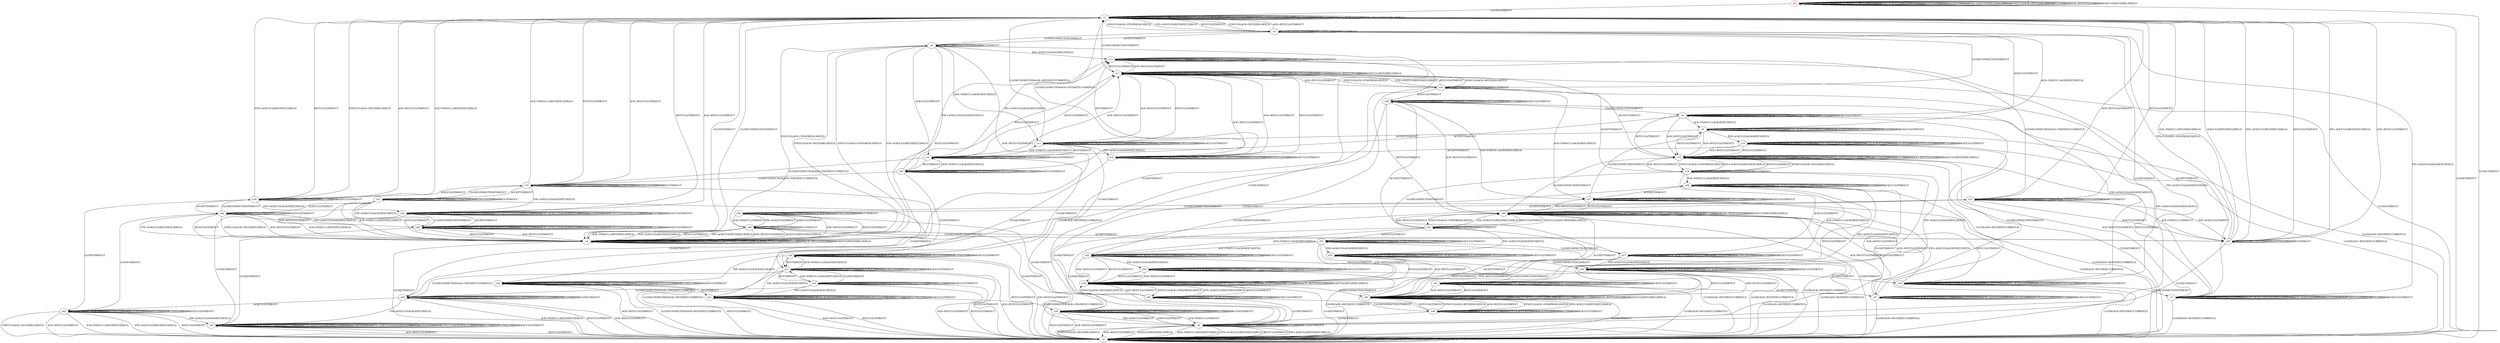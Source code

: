 digraph G {
label=""
s0 [color="red"]
s1
s2
s3
s4
s5
s6
s7
s8
s9
s10
s11
s12
s13
s14
s15
s16
s17
s18
s19
s20
s21
s22
s23
s24
s25
s26
s27
s28
s29
s30
s31
s32
s33
s34
s35
s36
s37
s38
s39
s40
s41
s42
s43
s44
s45
s46
s47
s48
s49
s50
s51
s52
s53
s54
s55
s56
s0 [label="s0"];
s0 -> s0[label="CLOSECONNECTION/TIMEOUT"]
s0 -> s0[label="ACK+PSH(V,V,1)/RST(ZERO,ZERO,0)"]
s0 -> s0[label="SYN+ACK(V,V,0)/RST(ZERO,ZERO,0)"]
s0 -> s0[label="RST(V,V,0)/TIMEOUT"]
s0 -> s0[label="ACCEPT/TIMEOUT"]
s0 -> s0[label="FIN+ACK(V,V,0)/RST(ZERO,ZERO,0)"]
s0 -> s1[label="LISTEN/TIMEOUT"]
s0 -> s0[label="SYN(V,V,0)/ACK+RST(ZERO,NEXT,0)"]
s0 -> s0[label="RCV/TIMEOUT"]
s0 -> s0[label="ACK+RST(V,V,0)/TIMEOUT"]
s0 -> s2[label="CLOSE/TIMEOUT"]
s0 -> s0[label="ACK(V,V,0)/RST(ZERO,ZERO,0)"]
s1 [label="s1"];
s1 -> s1[label="CLOSECONNECTION/TIMEOUT"]
s1 -> s1[label="ACK+PSH(V,V,1)/RST(ZERO,ZERO,0)"]
s1 -> s1[label="SYN+ACK(V,V,0)/RST(ZERO,ZERO,0)"]
s1 -> s1[label="RST(V,V,0)/TIMEOUT"]
s1 -> s4[label="ACCEPT/TIMEOUT"]
s1 -> s1[label="FIN+ACK(V,V,0)/RST(ZERO,ZERO,0)"]
s1 -> s1[label="LISTEN/TIMEOUT"]
s1 -> s3[label="SYN(V,V,0)/ACK+SYN(FRESH,NEXT,0)"]
s1 -> s1[label="RCV/TIMEOUT"]
s1 -> s1[label="ACK+RST(V,V,0)/TIMEOUT"]
s1 -> s2[label="CLOSE/TIMEOUT"]
s1 -> s1[label="ACK(V,V,0)/RST(ZERO,ZERO,0)"]
s2 [label="s2"];
s2 -> s2[label="CLOSECONNECTION/TIMEOUT"]
s2 -> s2[label="ACK+PSH(V,V,1)/RST(ZERO,ZERO,0)"]
s2 -> s2[label="SYN+ACK(V,V,0)/RST(ZERO,ZERO,0)"]
s2 -> s2[label="RST(V,V,0)/TIMEOUT"]
s2 -> s2[label="ACCEPT/TIMEOUT"]
s2 -> s2[label="FIN+ACK(V,V,0)/RST(ZERO,ZERO,0)"]
s2 -> s2[label="LISTEN/TIMEOUT"]
s2 -> s2[label="SYN(V,V,0)/ACK+RST(ZERO,NEXT,0)"]
s2 -> s2[label="RCV/TIMEOUT"]
s2 -> s2[label="ACK+RST(V,V,0)/TIMEOUT"]
s2 -> s2[label="CLOSE/TIMEOUT"]
s2 -> s2[label="ACK(V,V,0)/RST(ZERO,ZERO,0)"]
s3 [label="s3"];
s3 -> s3[label="CLOSECONNECTION/TIMEOUT"]
s3 -> s5[label="ACK+PSH(V,V,1)/ACK(NEXT,NEXT,0)"]
s3 -> s1[label="SYN+ACK(V,V,0)/RST(NEXT,ZERO,0)"]
s3 -> s1[label="RST(V,V,0)/TIMEOUT"]
s3 -> s9[label="ACCEPT/TIMEOUT"]
s3 -> s7[label="FIN+ACK(V,V,0)/ACK(NEXT,NEXT,0)"]
s3 -> s3[label="LISTEN/TIMEOUT"]
s3 -> s1[label="SYN(V,V,0)/ACK+RST(ZERO,NEXT,0)"]
s3 -> s3[label="RCV/TIMEOUT"]
s3 -> s1[label="ACK+RST(V,V,0)/TIMEOUT"]
s3 -> s8[label="CLOSE/TIMEOUT"]
s3 -> s6[label="ACK(V,V,0)/TIMEOUT"]
s4 [label="s4"];
s4 -> s1[label="CLOSECONNECTION/TIMEOUT"]
s4 -> s4[label="ACK+PSH(V,V,1)/RST(ZERO,ZERO,0)"]
s4 -> s4[label="SYN+ACK(V,V,0)/RST(ZERO,ZERO,0)"]
s4 -> s4[label="RST(V,V,0)/TIMEOUT"]
s4 -> s4[label="ACCEPT/TIMEOUT"]
s4 -> s4[label="FIN+ACK(V,V,0)/RST(ZERO,ZERO,0)"]
s4 -> s4[label="LISTEN/TIMEOUT"]
s4 -> s9[label="SYN(V,V,0)/ACK+SYN(FRESH,NEXT,0)"]
s4 -> s4[label="RCV/TIMEOUT"]
s4 -> s4[label="ACK+RST(V,V,0)/TIMEOUT"]
s4 -> s2[label="CLOSE/TIMEOUT"]
s4 -> s4[label="ACK(V,V,0)/RST(ZERO,ZERO,0)"]
s5 [label="s5"];
s5 -> s5[label="CLOSECONNECTION/TIMEOUT"]
s5 -> s5[label="ACK+PSH(V,V,1)/ACK(NEXT,NEXT,0)"]
s5 -> s5[label="SYN+ACK(V,V,0)/ACK(NEXT,CURRENT,0)"]
s5 -> s12[label="RST(V,V,0)/TIMEOUT"]
s5 -> s11[label="ACCEPT/TIMEOUT"]
s5 -> s10[label="FIN+ACK(V,V,0)/ACK(NEXT,NEXT,0)"]
s5 -> s5[label="LISTEN/TIMEOUT"]
s5 -> s5[label="SYN(V,V,0)/TIMEOUT"]
s5 -> s5[label="RCV/TIMEOUT"]
s5 -> s12[label="ACK+RST(V,V,0)/TIMEOUT"]
s5 -> s2[label="CLOSE/ACK+RST(NEXT,CURRENT,0)"]
s5 -> s5[label="ACK(V,V,0)/TIMEOUT"]
s6 [label="s6"];
s6 -> s6[label="CLOSECONNECTION/TIMEOUT"]
s6 -> s5[label="ACK+PSH(V,V,1)/ACK(NEXT,NEXT,0)"]
s6 -> s6[label="SYN+ACK(V,V,0)/ACK(NEXT,CURRENT,0)"]
s6 -> s12[label="RST(V,V,0)/TIMEOUT"]
s6 -> s13[label="ACCEPT/TIMEOUT"]
s6 -> s7[label="FIN+ACK(V,V,0)/ACK(NEXT,NEXT,0)"]
s6 -> s6[label="LISTEN/TIMEOUT"]
s6 -> s6[label="SYN(V,V,0)/TIMEOUT"]
s6 -> s6[label="RCV/TIMEOUT"]
s6 -> s12[label="ACK+RST(V,V,0)/TIMEOUT"]
s6 -> s2[label="CLOSE/ACK+RST(NEXT,CURRENT,0)"]
s6 -> s6[label="ACK(V,V,0)/TIMEOUT"]
s7 [label="s7"];
s7 -> s7[label="CLOSECONNECTION/TIMEOUT"]
s7 -> s7[label="ACK+PSH(V,V,1)/TIMEOUT"]
s7 -> s7[label="SYN+ACK(V,V,0)/ACK(NEXT,CURRENT,0)"]
s7 -> s12[label="RST(V,V,0)/TIMEOUT"]
s7 -> s14[label="ACCEPT/TIMEOUT"]
s7 -> s7[label="FIN+ACK(V,V,0)/TIMEOUT"]
s7 -> s7[label="LISTEN/TIMEOUT"]
s7 -> s7[label="SYN(V,V,0)/TIMEOUT"]
s7 -> s7[label="RCV/TIMEOUT"]
s7 -> s12[label="ACK+RST(V,V,0)/TIMEOUT"]
s7 -> s2[label="CLOSE/ACK+RST(NEXT,CURRENT,0)"]
s7 -> s7[label="ACK(V,V,0)/TIMEOUT"]
s8 [label="s8"];
s8 -> s8[label="CLOSECONNECTION/TIMEOUT"]
s8 -> s2[label="ACK+PSH(V,V,1)/RST(NEXT,ZERO,0)"]
s8 -> s2[label="SYN+ACK(V,V,0)/RST(NEXT,ZERO,0)"]
s8 -> s2[label="RST(V,V,0)/TIMEOUT"]
s8 -> s8[label="ACCEPT/TIMEOUT"]
s8 -> s2[label="FIN+ACK(V,V,0)/RST(NEXT,ZERO,0)"]
s8 -> s8[label="LISTEN/TIMEOUT"]
s8 -> s2[label="SYN(V,V,0)/ACK+RST(ZERO,NEXT,0)"]
s8 -> s8[label="RCV/TIMEOUT"]
s8 -> s2[label="ACK+RST(V,V,0)/TIMEOUT"]
s8 -> s8[label="CLOSE/TIMEOUT"]
s8 -> s2[label="ACK(V,V,0)/RST(NEXT,ZERO,0)"]
s9 [label="s9"];
s9 -> s3[label="CLOSECONNECTION/TIMEOUT"]
s9 -> s11[label="ACK+PSH(V,V,1)/ACK(NEXT,NEXT,0)"]
s9 -> s4[label="SYN+ACK(V,V,0)/RST(NEXT,ZERO,0)"]
s9 -> s4[label="RST(V,V,0)/TIMEOUT"]
s9 -> s9[label="ACCEPT/TIMEOUT"]
s9 -> s14[label="FIN+ACK(V,V,0)/ACK(NEXT,NEXT,0)"]
s9 -> s9[label="LISTEN/TIMEOUT"]
s9 -> s4[label="SYN(V,V,0)/ACK+RST(ZERO,NEXT,0)"]
s9 -> s9[label="RCV/TIMEOUT"]
s9 -> s4[label="ACK+RST(V,V,0)/TIMEOUT"]
s9 -> s8[label="CLOSE/TIMEOUT"]
s9 -> s13[label="ACK(V,V,0)/TIMEOUT"]
s10 [label="s10"];
s10 -> s10[label="CLOSECONNECTION/TIMEOUT"]
s10 -> s10[label="ACK+PSH(V,V,1)/TIMEOUT"]
s10 -> s10[label="SYN+ACK(V,V,0)/ACK(NEXT,CURRENT,0)"]
s10 -> s12[label="RST(V,V,0)/TIMEOUT"]
s10 -> s15[label="ACCEPT/TIMEOUT"]
s10 -> s10[label="FIN+ACK(V,V,0)/TIMEOUT"]
s10 -> s10[label="LISTEN/TIMEOUT"]
s10 -> s10[label="SYN(V,V,0)/TIMEOUT"]
s10 -> s10[label="RCV/TIMEOUT"]
s10 -> s12[label="ACK+RST(V,V,0)/TIMEOUT"]
s10 -> s2[label="CLOSE/ACK+RST(NEXT,CURRENT,0)"]
s10 -> s10[label="ACK(V,V,0)/TIMEOUT"]
s11 [label="s11"];
s11 -> s1[label="CLOSECONNECTION/ACK+RST(NEXT,CURRENT,0)"]
s11 -> s11[label="ACK+PSH(V,V,1)/ACK(NEXT,NEXT,0)"]
s11 -> s11[label="SYN+ACK(V,V,0)/ACK(NEXT,CURRENT,0)"]
s11 -> s17[label="RST(V,V,0)/TIMEOUT"]
s11 -> s11[label="ACCEPT/TIMEOUT"]
s11 -> s15[label="FIN+ACK(V,V,0)/ACK(NEXT,NEXT,0)"]
s11 -> s11[label="LISTEN/TIMEOUT"]
s11 -> s11[label="SYN(V,V,0)/TIMEOUT"]
s11 -> s13[label="RCV/TIMEOUT"]
s11 -> s17[label="ACK+RST(V,V,0)/TIMEOUT"]
s11 -> s16[label="CLOSE/TIMEOUT"]
s11 -> s11[label="ACK(V,V,0)/TIMEOUT"]
s12 [label="s12"];
s12 -> s12[label="CLOSECONNECTION/TIMEOUT"]
s12 -> s12[label="ACK+PSH(V,V,1)/RST(ZERO,ZERO,0)"]
s12 -> s12[label="SYN+ACK(V,V,0)/RST(ZERO,ZERO,0)"]
s12 -> s12[label="RST(V,V,0)/TIMEOUT"]
s12 -> s17[label="ACCEPT/TIMEOUT"]
s12 -> s12[label="FIN+ACK(V,V,0)/RST(ZERO,ZERO,0)"]
s12 -> s12[label="LISTEN/TIMEOUT"]
s12 -> s18[label="SYN(V,V,0)/ACK+SYN(FRESH,NEXT,0)"]
s12 -> s12[label="RCV/TIMEOUT"]
s12 -> s12[label="ACK+RST(V,V,0)/TIMEOUT"]
s12 -> s2[label="CLOSE/TIMEOUT"]
s12 -> s12[label="ACK(V,V,0)/RST(ZERO,ZERO,0)"]
s13 [label="s13"];
s13 -> s19[label="CLOSECONNECTION/ACK+FIN(NEXT,CURRENT,0)"]
s13 -> s11[label="ACK+PSH(V,V,1)/ACK(NEXT,NEXT,0)"]
s13 -> s13[label="SYN+ACK(V,V,0)/ACK(NEXT,CURRENT,0)"]
s13 -> s17[label="RST(V,V,0)/TIMEOUT"]
s13 -> s13[label="ACCEPT/TIMEOUT"]
s13 -> s14[label="FIN+ACK(V,V,0)/ACK(NEXT,NEXT,0)"]
s13 -> s13[label="LISTEN/TIMEOUT"]
s13 -> s13[label="SYN(V,V,0)/TIMEOUT"]
s13 -> s20[label="RCV/TIMEOUT"]
s13 -> s17[label="ACK+RST(V,V,0)/TIMEOUT"]
s13 -> s21[label="CLOSE/TIMEOUT"]
s13 -> s13[label="ACK(V,V,0)/TIMEOUT"]
s14 [label="s14"];
s14 -> s23[label="CLOSECONNECTION/ACK+FIN(NEXT,CURRENT,0)"]
s14 -> s14[label="ACK+PSH(V,V,1)/TIMEOUT"]
s14 -> s14[label="SYN+ACK(V,V,0)/ACK(NEXT,CURRENT,0)"]
s14 -> s17[label="RST(V,V,0)/TIMEOUT"]
s14 -> s14[label="ACCEPT/TIMEOUT"]
s14 -> s14[label="FIN+ACK(V,V,0)/TIMEOUT"]
s14 -> s14[label="LISTEN/TIMEOUT"]
s14 -> s14[label="SYN(V,V,0)/TIMEOUT"]
s14 -> s14[label="RCV/TIMEOUT"]
s14 -> s17[label="ACK+RST(V,V,0)/TIMEOUT"]
s14 -> s22[label="CLOSE/TIMEOUT"]
s14 -> s14[label="ACK(V,V,0)/TIMEOUT"]
s15 [label="s15"];
s15 -> s1[label="CLOSECONNECTION/ACK+RST(NEXT,CURRENT,0)"]
s15 -> s15[label="ACK+PSH(V,V,1)/TIMEOUT"]
s15 -> s15[label="SYN+ACK(V,V,0)/ACK(NEXT,CURRENT,0)"]
s15 -> s17[label="RST(V,V,0)/TIMEOUT"]
s15 -> s15[label="ACCEPT/TIMEOUT"]
s15 -> s15[label="FIN+ACK(V,V,0)/TIMEOUT"]
s15 -> s15[label="LISTEN/TIMEOUT"]
s15 -> s15[label="SYN(V,V,0)/TIMEOUT"]
s15 -> s14[label="RCV/TIMEOUT"]
s15 -> s17[label="ACK+RST(V,V,0)/TIMEOUT"]
s15 -> s24[label="CLOSE/TIMEOUT"]
s15 -> s15[label="ACK(V,V,0)/TIMEOUT"]
s16 [label="s16"];
s16 -> s2[label="CLOSECONNECTION/ACK+RST(NEXT,CURRENT,0)"]
s16 -> s16[label="ACK+PSH(V,V,1)/ACK(NEXT,NEXT,0)"]
s16 -> s16[label="SYN+ACK(V,V,0)/ACK(NEXT,CURRENT,0)"]
s16 -> s2[label="RST(V,V,0)/TIMEOUT"]
s16 -> s16[label="ACCEPT/TIMEOUT"]
s16 -> s24[label="FIN+ACK(V,V,0)/ACK(NEXT,NEXT,0)"]
s16 -> s16[label="LISTEN/TIMEOUT"]
s16 -> s16[label="SYN(V,V,0)/TIMEOUT"]
s16 -> s21[label="RCV/TIMEOUT"]
s16 -> s2[label="ACK+RST(V,V,0)/TIMEOUT"]
s16 -> s16[label="CLOSE/TIMEOUT"]
s16 -> s16[label="ACK(V,V,0)/TIMEOUT"]
s17 [label="s17"];
s17 -> s1[label="CLOSECONNECTION/TIMEOUT"]
s17 -> s17[label="ACK+PSH(V,V,1)/RST(ZERO,ZERO,0)"]
s17 -> s17[label="SYN+ACK(V,V,0)/RST(ZERO,ZERO,0)"]
s17 -> s17[label="RST(V,V,0)/TIMEOUT"]
s17 -> s17[label="ACCEPT/TIMEOUT"]
s17 -> s17[label="FIN+ACK(V,V,0)/RST(ZERO,ZERO,0)"]
s17 -> s17[label="LISTEN/TIMEOUT"]
s17 -> s25[label="SYN(V,V,0)/ACK+SYN(FRESH,NEXT,0)"]
s17 -> s17[label="RCV/TIMEOUT"]
s17 -> s17[label="ACK+RST(V,V,0)/TIMEOUT"]
s17 -> s2[label="CLOSE/TIMEOUT"]
s17 -> s17[label="ACK(V,V,0)/RST(ZERO,ZERO,0)"]
s18 [label="s18"];
s18 -> s18[label="CLOSECONNECTION/TIMEOUT"]
s18 -> s28[label="ACK+PSH(V,V,1)/ACK(NEXT,NEXT,0)"]
s18 -> s12[label="SYN+ACK(V,V,0)/RST(NEXT,ZERO,0)"]
s18 -> s12[label="RST(V,V,0)/TIMEOUT"]
s18 -> s25[label="ACCEPT/TIMEOUT"]
s18 -> s26[label="FIN+ACK(V,V,0)/ACK(NEXT,NEXT,0)"]
s18 -> s18[label="LISTEN/TIMEOUT"]
s18 -> s12[label="SYN(V,V,0)/ACK+RST(ZERO,NEXT,0)"]
s18 -> s18[label="RCV/TIMEOUT"]
s18 -> s12[label="ACK+RST(V,V,0)/TIMEOUT"]
s18 -> s8[label="CLOSE/TIMEOUT"]
s18 -> s27[label="ACK(V,V,0)/TIMEOUT"]
s19 [label="s19"];
s19 -> s19[label="CLOSECONNECTION/TIMEOUT"]
s19 -> s1[label="ACK+PSH(V,V,1)/RST(NEXT,ZERO,0)"]
s19 -> s19[label="SYN+ACK(V,V,0)/ACK(NEXT,CURRENT,0)"]
s19 -> s1[label="RST(V,V,0)/TIMEOUT"]
s19 -> s31[label="ACCEPT/TIMEOUT"]
s19 -> s32[label="FIN+ACK(V,V,0)/ACK(NEXT,NEXT,0)"]
s19 -> s19[label="LISTEN/TIMEOUT"]
s19 -> s19[label="SYN(V,V,0)/TIMEOUT"]
s19 -> s19[label="RCV/TIMEOUT"]
s19 -> s1[label="ACK+RST(V,V,0)/TIMEOUT"]
s19 -> s29[label="CLOSE/TIMEOUT"]
s19 -> s30[label="ACK(V,V,0)/TIMEOUT"]
s20 [label="s20"];
s20 -> s19[label="CLOSECONNECTION/ACK+FIN(NEXT,CURRENT,0)"]
s20 -> s13[label="ACK+PSH(V,V,1)/ACK(NEXT,NEXT,0)"]
s20 -> s20[label="SYN+ACK(V,V,0)/ACK(NEXT,CURRENT,0)"]
s20 -> s17[label="RST(V,V,0)/TIMEOUT"]
s20 -> s20[label="ACCEPT/TIMEOUT"]
s20 -> s14[label="FIN+ACK(V,V,0)/ACK(NEXT,NEXT,0)"]
s20 -> s20[label="LISTEN/TIMEOUT"]
s20 -> s20[label="SYN(V,V,0)/TIMEOUT"]
s20 -> s20[label="RCV/TIMEOUT"]
s20 -> s17[label="ACK+RST(V,V,0)/TIMEOUT"]
s20 -> s21[label="CLOSE/TIMEOUT"]
s20 -> s20[label="ACK(V,V,0)/TIMEOUT"]
s21 [label="s21"];
s21 -> s29[label="CLOSECONNECTION/ACK+FIN(NEXT,CURRENT,0)"]
s21 -> s16[label="ACK+PSH(V,V,1)/ACK(NEXT,NEXT,0)"]
s21 -> s21[label="SYN+ACK(V,V,0)/ACK(NEXT,CURRENT,0)"]
s21 -> s2[label="RST(V,V,0)/TIMEOUT"]
s21 -> s21[label="ACCEPT/TIMEOUT"]
s21 -> s22[label="FIN+ACK(V,V,0)/ACK(NEXT,NEXT,0)"]
s21 -> s21[label="LISTEN/TIMEOUT"]
s21 -> s21[label="SYN(V,V,0)/TIMEOUT"]
s21 -> s33[label="RCV/TIMEOUT"]
s21 -> s2[label="ACK+RST(V,V,0)/TIMEOUT"]
s21 -> s21[label="CLOSE/TIMEOUT"]
s21 -> s21[label="ACK(V,V,0)/TIMEOUT"]
s22 [label="s22"];
s22 -> s34[label="CLOSECONNECTION/ACK+FIN(NEXT,CURRENT,0)"]
s22 -> s22[label="ACK+PSH(V,V,1)/TIMEOUT"]
s22 -> s22[label="SYN+ACK(V,V,0)/ACK(NEXT,CURRENT,0)"]
s22 -> s2[label="RST(V,V,0)/TIMEOUT"]
s22 -> s22[label="ACCEPT/TIMEOUT"]
s22 -> s22[label="FIN+ACK(V,V,0)/TIMEOUT"]
s22 -> s22[label="LISTEN/TIMEOUT"]
s22 -> s22[label="SYN(V,V,0)/TIMEOUT"]
s22 -> s22[label="RCV/TIMEOUT"]
s22 -> s2[label="ACK+RST(V,V,0)/TIMEOUT"]
s22 -> s22[label="CLOSE/TIMEOUT"]
s22 -> s22[label="ACK(V,V,0)/TIMEOUT"]
s23 [label="s23"];
s23 -> s23[label="CLOSECONNECTION/TIMEOUT"]
s23 -> s35[label="ACK+PSH(V,V,1)/TIMEOUT"]
s23 -> s23[label="SYN+ACK(V,V,0)/ACK(NEXT,CURRENT,0)"]
s23 -> s1[label="RST(V,V,0)/TIMEOUT"]
s23 -> s36[label="ACCEPT/TIMEOUT"]
s23 -> s35[label="FIN+ACK(V,V,0)/TIMEOUT"]
s23 -> s23[label="LISTEN/TIMEOUT"]
s23 -> s23[label="SYN(V,V,0)/TIMEOUT"]
s23 -> s23[label="RCV/TIMEOUT"]
s23 -> s1[label="ACK+RST(V,V,0)/TIMEOUT"]
s23 -> s34[label="CLOSE/TIMEOUT"]
s23 -> s35[label="ACK(V,V,0)/TIMEOUT"]
s24 [label="s24"];
s24 -> s2[label="CLOSECONNECTION/ACK+RST(NEXT,CURRENT,0)"]
s24 -> s24[label="ACK+PSH(V,V,1)/TIMEOUT"]
s24 -> s24[label="SYN+ACK(V,V,0)/ACK(NEXT,CURRENT,0)"]
s24 -> s2[label="RST(V,V,0)/TIMEOUT"]
s24 -> s24[label="ACCEPT/TIMEOUT"]
s24 -> s24[label="FIN+ACK(V,V,0)/TIMEOUT"]
s24 -> s24[label="LISTEN/TIMEOUT"]
s24 -> s24[label="SYN(V,V,0)/TIMEOUT"]
s24 -> s22[label="RCV/TIMEOUT"]
s24 -> s2[label="ACK+RST(V,V,0)/TIMEOUT"]
s24 -> s24[label="CLOSE/TIMEOUT"]
s24 -> s24[label="ACK(V,V,0)/TIMEOUT"]
s25 [label="s25"];
s25 -> s3[label="CLOSECONNECTION/TIMEOUT"]
s25 -> s37[label="ACK+PSH(V,V,1)/ACK(NEXT,NEXT,0)"]
s25 -> s17[label="SYN+ACK(V,V,0)/RST(NEXT,ZERO,0)"]
s25 -> s17[label="RST(V,V,0)/TIMEOUT"]
s25 -> s25[label="ACCEPT/TIMEOUT"]
s25 -> s38[label="FIN+ACK(V,V,0)/ACK(NEXT,NEXT,0)"]
s25 -> s25[label="LISTEN/TIMEOUT"]
s25 -> s17[label="SYN(V,V,0)/ACK+RST(ZERO,NEXT,0)"]
s25 -> s25[label="RCV/TIMEOUT"]
s25 -> s17[label="ACK+RST(V,V,0)/TIMEOUT"]
s25 -> s8[label="CLOSE/TIMEOUT"]
s25 -> s39[label="ACK(V,V,0)/TIMEOUT"]
s26 [label="s26"];
s26 -> s26[label="CLOSECONNECTION/TIMEOUT"]
s26 -> s26[label="ACK+PSH(V,V,1)/TIMEOUT"]
s26 -> s26[label="SYN+ACK(V,V,0)/ACK(NEXT,CURRENT,0)"]
s26 -> s40[label="RST(V,V,0)/TIMEOUT"]
s26 -> s38[label="ACCEPT/TIMEOUT"]
s26 -> s26[label="FIN+ACK(V,V,0)/TIMEOUT"]
s26 -> s26[label="LISTEN/TIMEOUT"]
s26 -> s26[label="SYN(V,V,0)/TIMEOUT"]
s26 -> s26[label="RCV/TIMEOUT"]
s26 -> s40[label="ACK+RST(V,V,0)/TIMEOUT"]
s26 -> s2[label="CLOSE/ACK+RST(NEXT,CURRENT,0)"]
s26 -> s26[label="ACK(V,V,0)/TIMEOUT"]
s27 [label="s27"];
s27 -> s27[label="CLOSECONNECTION/TIMEOUT"]
s27 -> s28[label="ACK+PSH(V,V,1)/ACK(NEXT,NEXT,0)"]
s27 -> s27[label="SYN+ACK(V,V,0)/ACK(NEXT,CURRENT,0)"]
s27 -> s40[label="RST(V,V,0)/TIMEOUT"]
s27 -> s39[label="ACCEPT/TIMEOUT"]
s27 -> s26[label="FIN+ACK(V,V,0)/ACK(NEXT,NEXT,0)"]
s27 -> s27[label="LISTEN/TIMEOUT"]
s27 -> s27[label="SYN(V,V,0)/TIMEOUT"]
s27 -> s27[label="RCV/TIMEOUT"]
s27 -> s40[label="ACK+RST(V,V,0)/TIMEOUT"]
s27 -> s2[label="CLOSE/ACK+RST(NEXT,CURRENT,0)"]
s27 -> s27[label="ACK(V,V,0)/TIMEOUT"]
s28 [label="s28"];
s28 -> s28[label="CLOSECONNECTION/TIMEOUT"]
s28 -> s28[label="ACK+PSH(V,V,1)/ACK(NEXT,NEXT,0)"]
s28 -> s28[label="SYN+ACK(V,V,0)/ACK(NEXT,CURRENT,0)"]
s28 -> s40[label="RST(V,V,0)/TIMEOUT"]
s28 -> s37[label="ACCEPT/TIMEOUT"]
s28 -> s41[label="FIN+ACK(V,V,0)/ACK(NEXT,NEXT,0)"]
s28 -> s28[label="LISTEN/TIMEOUT"]
s28 -> s28[label="SYN(V,V,0)/TIMEOUT"]
s28 -> s28[label="RCV/TIMEOUT"]
s28 -> s40[label="ACK+RST(V,V,0)/TIMEOUT"]
s28 -> s2[label="CLOSE/ACK+RST(NEXT,CURRENT,0)"]
s28 -> s28[label="ACK(V,V,0)/TIMEOUT"]
s29 [label="s29"];
s29 -> s29[label="CLOSECONNECTION/TIMEOUT"]
s29 -> s2[label="ACK+PSH(V,V,1)/RST(NEXT,ZERO,0)"]
s29 -> s29[label="SYN+ACK(V,V,0)/ACK(NEXT,CURRENT,0)"]
s29 -> s2[label="RST(V,V,0)/TIMEOUT"]
s29 -> s29[label="ACCEPT/TIMEOUT"]
s29 -> s43[label="FIN+ACK(V,V,0)/ACK(NEXT,NEXT,0)"]
s29 -> s29[label="LISTEN/TIMEOUT"]
s29 -> s29[label="SYN(V,V,0)/TIMEOUT"]
s29 -> s29[label="RCV/TIMEOUT"]
s29 -> s2[label="ACK+RST(V,V,0)/TIMEOUT"]
s29 -> s29[label="CLOSE/TIMEOUT"]
s29 -> s42[label="ACK(V,V,0)/TIMEOUT"]
s30 [label="s30"];
s30 -> s30[label="CLOSECONNECTION/TIMEOUT"]
s30 -> s1[label="ACK+PSH(V,V,1)/RST(NEXT,ZERO,0)"]
s30 -> s1[label="SYN+ACK(V,V,0)/RST(NEXT,ZERO,0)"]
s30 -> s1[label="RST(V,V,0)/TIMEOUT"]
s30 -> s44[label="ACCEPT/TIMEOUT"]
s30 -> s32[label="FIN+ACK(V,V,0)/ACK(NEXT,NEXT,0)"]
s30 -> s30[label="LISTEN/TIMEOUT"]
s30 -> s1[label="SYN(V,V,0)/ACK+RST(ZERO,NEXT,0)"]
s30 -> s30[label="RCV/TIMEOUT"]
s30 -> s1[label="ACK+RST(V,V,0)/TIMEOUT"]
s30 -> s42[label="CLOSE/TIMEOUT"]
s30 -> s30[label="ACK(V,V,0)/TIMEOUT"]
s31 [label="s31"];
s31 -> s19[label="CLOSECONNECTION/TIMEOUT"]
s31 -> s4[label="ACK+PSH(V,V,1)/RST(NEXT,ZERO,0)"]
s31 -> s31[label="SYN+ACK(V,V,0)/ACK(NEXT,CURRENT,0)"]
s31 -> s4[label="RST(V,V,0)/TIMEOUT"]
s31 -> s31[label="ACCEPT/TIMEOUT"]
s31 -> s45[label="FIN+ACK(V,V,0)/ACK(NEXT,NEXT,0)"]
s31 -> s31[label="LISTEN/TIMEOUT"]
s31 -> s31[label="SYN(V,V,0)/TIMEOUT"]
s31 -> s31[label="RCV/TIMEOUT"]
s31 -> s4[label="ACK+RST(V,V,0)/TIMEOUT"]
s31 -> s29[label="CLOSE/TIMEOUT"]
s31 -> s44[label="ACK(V,V,0)/TIMEOUT"]
s32 [label="s32"];
s32 -> s32[label="CLOSECONNECTION/TIMEOUT"]
s32 -> s32[label="ACK+PSH(V,V,1)/ACK(NEXT,CURRENT,0)"]
s32 -> s32[label="SYN+ACK(V,V,0)/ACK(NEXT,CURRENT,0)"]
s32 -> s1[label="RST(V,V,0)/TIMEOUT"]
s32 -> s45[label="ACCEPT/TIMEOUT"]
s32 -> s32[label="FIN+ACK(V,V,0)/ACK(NEXT,CURRENT,0)"]
s32 -> s32[label="LISTEN/TIMEOUT"]
s32 -> s32[label="SYN(V,V,0)/ACK(NEXT,CURRENT,0)"]
s32 -> s32[label="RCV/TIMEOUT"]
s32 -> s1[label="ACK+RST(V,V,0)/TIMEOUT"]
s32 -> s43[label="CLOSE/TIMEOUT"]
s32 -> s32[label="ACK(V,V,0)/TIMEOUT"]
s33 [label="s33"];
s33 -> s29[label="CLOSECONNECTION/ACK+FIN(NEXT,CURRENT,0)"]
s33 -> s21[label="ACK+PSH(V,V,1)/ACK(NEXT,NEXT,0)"]
s33 -> s33[label="SYN+ACK(V,V,0)/ACK(NEXT,CURRENT,0)"]
s33 -> s2[label="RST(V,V,0)/TIMEOUT"]
s33 -> s33[label="ACCEPT/TIMEOUT"]
s33 -> s22[label="FIN+ACK(V,V,0)/ACK(NEXT,NEXT,0)"]
s33 -> s33[label="LISTEN/TIMEOUT"]
s33 -> s33[label="SYN(V,V,0)/TIMEOUT"]
s33 -> s33[label="RCV/TIMEOUT"]
s33 -> s2[label="ACK+RST(V,V,0)/TIMEOUT"]
s33 -> s21[label="CLOSE/TIMEOUT"]
s33 -> s33[label="ACK(V,V,0)/TIMEOUT"]
s34 [label="s34"];
s34 -> s34[label="CLOSECONNECTION/TIMEOUT"]
s34 -> s8[label="ACK+PSH(V,V,1)/TIMEOUT"]
s34 -> s34[label="SYN+ACK(V,V,0)/ACK(NEXT,CURRENT,0)"]
s34 -> s2[label="RST(V,V,0)/TIMEOUT"]
s34 -> s34[label="ACCEPT/TIMEOUT"]
s34 -> s8[label="FIN+ACK(V,V,0)/TIMEOUT"]
s34 -> s34[label="LISTEN/TIMEOUT"]
s34 -> s34[label="SYN(V,V,0)/TIMEOUT"]
s34 -> s34[label="RCV/TIMEOUT"]
s34 -> s2[label="ACK+RST(V,V,0)/TIMEOUT"]
s34 -> s34[label="CLOSE/TIMEOUT"]
s34 -> s8[label="ACK(V,V,0)/TIMEOUT"]
s35 [label="s35"];
s35 -> s35[label="CLOSECONNECTION/TIMEOUT"]
s35 -> s1[label="ACK+PSH(V,V,1)/RST(NEXT,ZERO,0)"]
s35 -> s1[label="SYN+ACK(V,V,0)/RST(NEXT,ZERO,0)"]
s35 -> s1[label="RST(V,V,0)/TIMEOUT"]
s35 -> s46[label="ACCEPT/TIMEOUT"]
s35 -> s1[label="FIN+ACK(V,V,0)/RST(NEXT,ZERO,0)"]
s35 -> s35[label="LISTEN/TIMEOUT"]
s35 -> s3[label="SYN(V,V,0)/ACK+SYN(FRESH,NEXT,0)"]
s35 -> s35[label="RCV/TIMEOUT"]
s35 -> s1[label="ACK+RST(V,V,0)/TIMEOUT"]
s35 -> s8[label="CLOSE/TIMEOUT"]
s35 -> s1[label="ACK(V,V,0)/RST(NEXT,ZERO,0)"]
s36 [label="s36"];
s36 -> s23[label="CLOSECONNECTION/TIMEOUT"]
s36 -> s46[label="ACK+PSH(V,V,1)/TIMEOUT"]
s36 -> s36[label="SYN+ACK(V,V,0)/ACK(NEXT,CURRENT,0)"]
s36 -> s4[label="RST(V,V,0)/TIMEOUT"]
s36 -> s36[label="ACCEPT/TIMEOUT"]
s36 -> s46[label="FIN+ACK(V,V,0)/TIMEOUT"]
s36 -> s36[label="LISTEN/TIMEOUT"]
s36 -> s36[label="SYN(V,V,0)/TIMEOUT"]
s36 -> s36[label="RCV/TIMEOUT"]
s36 -> s4[label="ACK+RST(V,V,0)/TIMEOUT"]
s36 -> s34[label="CLOSE/TIMEOUT"]
s36 -> s46[label="ACK(V,V,0)/TIMEOUT"]
s37 [label="s37"];
s37 -> s5[label="CLOSECONNECTION/TIMEOUT"]
s37 -> s37[label="ACK+PSH(V,V,1)/ACK(NEXT,NEXT,0)"]
s37 -> s37[label="SYN+ACK(V,V,0)/ACK(NEXT,CURRENT,0)"]
s37 -> s48[label="RST(V,V,0)/TIMEOUT"]
s37 -> s37[label="ACCEPT/TIMEOUT"]
s37 -> s47[label="FIN+ACK(V,V,0)/ACK(NEXT,NEXT,0)"]
s37 -> s37[label="LISTEN/TIMEOUT"]
s37 -> s37[label="SYN(V,V,0)/TIMEOUT"]
s37 -> s37[label="RCV/TIMEOUT"]
s37 -> s48[label="ACK+RST(V,V,0)/TIMEOUT"]
s37 -> s2[label="CLOSE/ACK+RST(NEXT,CURRENT,0)"]
s37 -> s37[label="ACK(V,V,0)/TIMEOUT"]
s38 [label="s38"];
s38 -> s7[label="CLOSECONNECTION/TIMEOUT"]
s38 -> s38[label="ACK+PSH(V,V,1)/TIMEOUT"]
s38 -> s38[label="SYN+ACK(V,V,0)/ACK(NEXT,CURRENT,0)"]
s38 -> s48[label="RST(V,V,0)/TIMEOUT"]
s38 -> s38[label="ACCEPT/TIMEOUT"]
s38 -> s38[label="FIN+ACK(V,V,0)/TIMEOUT"]
s38 -> s38[label="LISTEN/TIMEOUT"]
s38 -> s38[label="SYN(V,V,0)/TIMEOUT"]
s38 -> s38[label="RCV/TIMEOUT"]
s38 -> s48[label="ACK+RST(V,V,0)/TIMEOUT"]
s38 -> s2[label="CLOSE/ACK+RST(NEXT,CURRENT,0)"]
s38 -> s38[label="ACK(V,V,0)/TIMEOUT"]
s39 [label="s39"];
s39 -> s6[label="CLOSECONNECTION/TIMEOUT"]
s39 -> s37[label="ACK+PSH(V,V,1)/ACK(NEXT,NEXT,0)"]
s39 -> s39[label="SYN+ACK(V,V,0)/ACK(NEXT,CURRENT,0)"]
s39 -> s48[label="RST(V,V,0)/TIMEOUT"]
s39 -> s39[label="ACCEPT/TIMEOUT"]
s39 -> s38[label="FIN+ACK(V,V,0)/ACK(NEXT,NEXT,0)"]
s39 -> s39[label="LISTEN/TIMEOUT"]
s39 -> s39[label="SYN(V,V,0)/TIMEOUT"]
s39 -> s39[label="RCV/TIMEOUT"]
s39 -> s48[label="ACK+RST(V,V,0)/TIMEOUT"]
s39 -> s2[label="CLOSE/ACK+RST(NEXT,CURRENT,0)"]
s39 -> s39[label="ACK(V,V,0)/TIMEOUT"]
s40 [label="s40"];
s40 -> s40[label="CLOSECONNECTION/TIMEOUT"]
s40 -> s40[label="ACK+PSH(V,V,1)/RST(ZERO,ZERO,0)"]
s40 -> s40[label="SYN+ACK(V,V,0)/RST(ZERO,ZERO,0)"]
s40 -> s40[label="RST(V,V,0)/TIMEOUT"]
s40 -> s48[label="ACCEPT/TIMEOUT"]
s40 -> s40[label="FIN+ACK(V,V,0)/RST(ZERO,ZERO,0)"]
s40 -> s40[label="LISTEN/TIMEOUT"]
s40 -> s49[label="SYN(V,V,0)/ACK+SYN(FRESH,NEXT,0)"]
s40 -> s40[label="RCV/TIMEOUT"]
s40 -> s40[label="ACK+RST(V,V,0)/TIMEOUT"]
s40 -> s2[label="CLOSE/TIMEOUT"]
s40 -> s40[label="ACK(V,V,0)/RST(ZERO,ZERO,0)"]
s41 [label="s41"];
s41 -> s41[label="CLOSECONNECTION/TIMEOUT"]
s41 -> s41[label="ACK+PSH(V,V,1)/TIMEOUT"]
s41 -> s41[label="SYN+ACK(V,V,0)/ACK(NEXT,CURRENT,0)"]
s41 -> s40[label="RST(V,V,0)/TIMEOUT"]
s41 -> s47[label="ACCEPT/TIMEOUT"]
s41 -> s41[label="FIN+ACK(V,V,0)/TIMEOUT"]
s41 -> s41[label="LISTEN/TIMEOUT"]
s41 -> s41[label="SYN(V,V,0)/TIMEOUT"]
s41 -> s41[label="RCV/TIMEOUT"]
s41 -> s40[label="ACK+RST(V,V,0)/TIMEOUT"]
s41 -> s2[label="CLOSE/ACK+RST(NEXT,CURRENT,0)"]
s41 -> s41[label="ACK(V,V,0)/TIMEOUT"]
s42 [label="s42"];
s42 -> s42[label="CLOSECONNECTION/TIMEOUT"]
s42 -> s2[label="ACK+PSH(V,V,1)/RST(NEXT,ZERO,0)"]
s42 -> s2[label="SYN+ACK(V,V,0)/RST(NEXT,ZERO,0)"]
s42 -> s2[label="RST(V,V,0)/TIMEOUT"]
s42 -> s42[label="ACCEPT/TIMEOUT"]
s42 -> s43[label="FIN+ACK(V,V,0)/ACK(NEXT,NEXT,0)"]
s42 -> s42[label="LISTEN/TIMEOUT"]
s42 -> s2[label="SYN(V,V,0)/ACK+RST(ZERO,NEXT,0)"]
s42 -> s42[label="RCV/TIMEOUT"]
s42 -> s2[label="ACK+RST(V,V,0)/TIMEOUT"]
s42 -> s42[label="CLOSE/TIMEOUT"]
s42 -> s42[label="ACK(V,V,0)/TIMEOUT"]
s43 [label="s43"];
s43 -> s43[label="CLOSECONNECTION/TIMEOUT"]
s43 -> s43[label="ACK+PSH(V,V,1)/ACK(NEXT,CURRENT,0)"]
s43 -> s43[label="SYN+ACK(V,V,0)/ACK(NEXT,CURRENT,0)"]
s43 -> s2[label="RST(V,V,0)/TIMEOUT"]
s43 -> s43[label="ACCEPT/TIMEOUT"]
s43 -> s43[label="FIN+ACK(V,V,0)/ACK(NEXT,CURRENT,0)"]
s43 -> s43[label="LISTEN/TIMEOUT"]
s43 -> s43[label="SYN(V,V,0)/ACK(NEXT,CURRENT,0)"]
s43 -> s43[label="RCV/TIMEOUT"]
s43 -> s2[label="ACK+RST(V,V,0)/TIMEOUT"]
s43 -> s43[label="CLOSE/TIMEOUT"]
s43 -> s43[label="ACK(V,V,0)/TIMEOUT"]
s44 [label="s44"];
s44 -> s30[label="CLOSECONNECTION/TIMEOUT"]
s44 -> s4[label="ACK+PSH(V,V,1)/RST(NEXT,ZERO,0)"]
s44 -> s4[label="SYN+ACK(V,V,0)/RST(NEXT,ZERO,0)"]
s44 -> s4[label="RST(V,V,0)/TIMEOUT"]
s44 -> s44[label="ACCEPT/TIMEOUT"]
s44 -> s45[label="FIN+ACK(V,V,0)/ACK(NEXT,NEXT,0)"]
s44 -> s44[label="LISTEN/TIMEOUT"]
s44 -> s4[label="SYN(V,V,0)/ACK+RST(ZERO,NEXT,0)"]
s44 -> s44[label="RCV/TIMEOUT"]
s44 -> s4[label="ACK+RST(V,V,0)/TIMEOUT"]
s44 -> s42[label="CLOSE/TIMEOUT"]
s44 -> s44[label="ACK(V,V,0)/TIMEOUT"]
s45 [label="s45"];
s45 -> s32[label="CLOSECONNECTION/TIMEOUT"]
s45 -> s45[label="ACK+PSH(V,V,1)/ACK(NEXT,CURRENT,0)"]
s45 -> s45[label="SYN+ACK(V,V,0)/ACK(NEXT,CURRENT,0)"]
s45 -> s4[label="RST(V,V,0)/TIMEOUT"]
s45 -> s45[label="ACCEPT/TIMEOUT"]
s45 -> s45[label="FIN+ACK(V,V,0)/ACK(NEXT,CURRENT,0)"]
s45 -> s45[label="LISTEN/TIMEOUT"]
s45 -> s45[label="SYN(V,V,0)/ACK(NEXT,CURRENT,0)"]
s45 -> s45[label="RCV/TIMEOUT"]
s45 -> s4[label="ACK+RST(V,V,0)/TIMEOUT"]
s45 -> s43[label="CLOSE/TIMEOUT"]
s45 -> s45[label="ACK(V,V,0)/TIMEOUT"]
s46 [label="s46"];
s46 -> s35[label="CLOSECONNECTION/TIMEOUT"]
s46 -> s4[label="ACK+PSH(V,V,1)/RST(NEXT,ZERO,0)"]
s46 -> s4[label="SYN+ACK(V,V,0)/RST(NEXT,ZERO,0)"]
s46 -> s4[label="RST(V,V,0)/TIMEOUT"]
s46 -> s46[label="ACCEPT/TIMEOUT"]
s46 -> s4[label="FIN+ACK(V,V,0)/RST(NEXT,ZERO,0)"]
s46 -> s46[label="LISTEN/TIMEOUT"]
s46 -> s9[label="SYN(V,V,0)/ACK+SYN(FRESH,NEXT,0)"]
s46 -> s46[label="RCV/TIMEOUT"]
s46 -> s4[label="ACK+RST(V,V,0)/TIMEOUT"]
s46 -> s8[label="CLOSE/TIMEOUT"]
s46 -> s4[label="ACK(V,V,0)/RST(NEXT,ZERO,0)"]
s47 [label="s47"];
s47 -> s10[label="CLOSECONNECTION/TIMEOUT"]
s47 -> s47[label="ACK+PSH(V,V,1)/TIMEOUT"]
s47 -> s47[label="SYN+ACK(V,V,0)/ACK(NEXT,CURRENT,0)"]
s47 -> s48[label="RST(V,V,0)/TIMEOUT"]
s47 -> s47[label="ACCEPT/TIMEOUT"]
s47 -> s47[label="FIN+ACK(V,V,0)/TIMEOUT"]
s47 -> s47[label="LISTEN/TIMEOUT"]
s47 -> s47[label="SYN(V,V,0)/TIMEOUT"]
s47 -> s47[label="RCV/TIMEOUT"]
s47 -> s48[label="ACK+RST(V,V,0)/TIMEOUT"]
s47 -> s2[label="CLOSE/ACK+RST(NEXT,CURRENT,0)"]
s47 -> s47[label="ACK(V,V,0)/TIMEOUT"]
s48 [label="s48"];
s48 -> s12[label="CLOSECONNECTION/TIMEOUT"]
s48 -> s48[label="ACK+PSH(V,V,1)/RST(ZERO,ZERO,0)"]
s48 -> s48[label="SYN+ACK(V,V,0)/RST(ZERO,ZERO,0)"]
s48 -> s48[label="RST(V,V,0)/TIMEOUT"]
s48 -> s48[label="ACCEPT/TIMEOUT"]
s48 -> s48[label="FIN+ACK(V,V,0)/RST(ZERO,ZERO,0)"]
s48 -> s48[label="LISTEN/TIMEOUT"]
s48 -> s50[label="SYN(V,V,0)/ACK+SYN(FRESH,NEXT,0)"]
s48 -> s48[label="RCV/TIMEOUT"]
s48 -> s48[label="ACK+RST(V,V,0)/TIMEOUT"]
s48 -> s2[label="CLOSE/TIMEOUT"]
s48 -> s48[label="ACK(V,V,0)/RST(ZERO,ZERO,0)"]
s49 [label="s49"];
s49 -> s49[label="CLOSECONNECTION/TIMEOUT"]
s49 -> s49[label="ACK+PSH(V,V,1)/TIMEOUT"]
s49 -> s40[label="SYN+ACK(V,V,0)/RST(NEXT,ZERO,0)"]
s49 -> s40[label="RST(V,V,0)/TIMEOUT"]
s49 -> s50[label="ACCEPT/TIMEOUT"]
s49 -> s49[label="FIN+ACK(V,V,0)/TIMEOUT"]
s49 -> s49[label="LISTEN/TIMEOUT"]
s49 -> s40[label="SYN(V,V,0)/ACK+RST(ZERO,NEXT,0)"]
s49 -> s49[label="RCV/TIMEOUT"]
s49 -> s40[label="ACK+RST(V,V,0)/TIMEOUT"]
s49 -> s8[label="CLOSE/TIMEOUT"]
s49 -> s49[label="ACK(V,V,0)/TIMEOUT"]
s50 [label="s50"];
s50 -> s18[label="CLOSECONNECTION/TIMEOUT"]
s50 -> s52[label="ACK+PSH(V,V,1)/ACK(NEXT,NEXT,0)"]
s50 -> s48[label="SYN+ACK(V,V,0)/RST(NEXT,ZERO,0)"]
s50 -> s48[label="RST(V,V,0)/TIMEOUT"]
s50 -> s50[label="ACCEPT/TIMEOUT"]
s50 -> s53[label="FIN+ACK(V,V,0)/ACK(NEXT,NEXT,0)"]
s50 -> s50[label="LISTEN/TIMEOUT"]
s50 -> s48[label="SYN(V,V,0)/ACK+RST(ZERO,NEXT,0)"]
s50 -> s50[label="RCV/TIMEOUT"]
s50 -> s48[label="ACK+RST(V,V,0)/TIMEOUT"]
s50 -> s8[label="CLOSE/TIMEOUT"]
s50 -> s51[label="ACK(V,V,0)/TIMEOUT"]
s51 [label="s51"];
s51 -> s27[label="CLOSECONNECTION/TIMEOUT"]
s51 -> s52[label="ACK+PSH(V,V,1)/ACK(NEXT,NEXT,0)"]
s51 -> s51[label="SYN+ACK(V,V,0)/ACK(NEXT,CURRENT,0)"]
s51 -> s54[label="RST(V,V,0)/TIMEOUT"]
s51 -> s51[label="ACCEPT/TIMEOUT"]
s51 -> s53[label="FIN+ACK(V,V,0)/ACK(NEXT,NEXT,0)"]
s51 -> s51[label="LISTEN/TIMEOUT"]
s51 -> s51[label="SYN(V,V,0)/TIMEOUT"]
s51 -> s51[label="RCV/TIMEOUT"]
s51 -> s54[label="ACK+RST(V,V,0)/TIMEOUT"]
s51 -> s2[label="CLOSE/ACK+RST(NEXT,CURRENT,0)"]
s51 -> s51[label="ACK(V,V,0)/TIMEOUT"]
s52 [label="s52"];
s52 -> s28[label="CLOSECONNECTION/TIMEOUT"]
s52 -> s52[label="ACK+PSH(V,V,1)/ACK(NEXT,NEXT,0)"]
s52 -> s52[label="SYN+ACK(V,V,0)/ACK(NEXT,CURRENT,0)"]
s52 -> s54[label="RST(V,V,0)/TIMEOUT"]
s52 -> s52[label="ACCEPT/TIMEOUT"]
s52 -> s55[label="FIN+ACK(V,V,0)/ACK(NEXT,NEXT,0)"]
s52 -> s52[label="LISTEN/TIMEOUT"]
s52 -> s52[label="SYN(V,V,0)/TIMEOUT"]
s52 -> s52[label="RCV/TIMEOUT"]
s52 -> s54[label="ACK+RST(V,V,0)/TIMEOUT"]
s52 -> s2[label="CLOSE/ACK+RST(NEXT,CURRENT,0)"]
s52 -> s52[label="ACK(V,V,0)/TIMEOUT"]
s53 [label="s53"];
s53 -> s26[label="CLOSECONNECTION/TIMEOUT"]
s53 -> s53[label="ACK+PSH(V,V,1)/TIMEOUT"]
s53 -> s53[label="SYN+ACK(V,V,0)/ACK(NEXT,CURRENT,0)"]
s53 -> s54[label="RST(V,V,0)/TIMEOUT"]
s53 -> s53[label="ACCEPT/TIMEOUT"]
s53 -> s53[label="FIN+ACK(V,V,0)/TIMEOUT"]
s53 -> s53[label="LISTEN/TIMEOUT"]
s53 -> s53[label="SYN(V,V,0)/TIMEOUT"]
s53 -> s53[label="RCV/TIMEOUT"]
s53 -> s54[label="ACK+RST(V,V,0)/TIMEOUT"]
s53 -> s2[label="CLOSE/ACK+RST(NEXT,CURRENT,0)"]
s53 -> s53[label="ACK(V,V,0)/TIMEOUT"]
s54 [label="s54"];
s54 -> s40[label="CLOSECONNECTION/TIMEOUT"]
s54 -> s54[label="ACK+PSH(V,V,1)/RST(ZERO,ZERO,0)"]
s54 -> s54[label="SYN+ACK(V,V,0)/RST(ZERO,ZERO,0)"]
s54 -> s54[label="RST(V,V,0)/TIMEOUT"]
s54 -> s54[label="ACCEPT/TIMEOUT"]
s54 -> s54[label="FIN+ACK(V,V,0)/RST(ZERO,ZERO,0)"]
s54 -> s54[label="LISTEN/TIMEOUT"]
s54 -> s56[label="SYN(V,V,0)/ACK+SYN(FRESH,NEXT,0)"]
s54 -> s54[label="RCV/TIMEOUT"]
s54 -> s54[label="ACK+RST(V,V,0)/TIMEOUT"]
s54 -> s2[label="CLOSE/TIMEOUT"]
s54 -> s54[label="ACK(V,V,0)/RST(ZERO,ZERO,0)"]
s55 [label="s55"];
s55 -> s41[label="CLOSECONNECTION/TIMEOUT"]
s55 -> s55[label="ACK+PSH(V,V,1)/TIMEOUT"]
s55 -> s55[label="SYN+ACK(V,V,0)/ACK(NEXT,CURRENT,0)"]
s55 -> s54[label="RST(V,V,0)/TIMEOUT"]
s55 -> s55[label="ACCEPT/TIMEOUT"]
s55 -> s55[label="FIN+ACK(V,V,0)/TIMEOUT"]
s55 -> s55[label="LISTEN/TIMEOUT"]
s55 -> s55[label="SYN(V,V,0)/TIMEOUT"]
s55 -> s55[label="RCV/TIMEOUT"]
s55 -> s54[label="ACK+RST(V,V,0)/TIMEOUT"]
s55 -> s2[label="CLOSE/ACK+RST(NEXT,CURRENT,0)"]
s55 -> s55[label="ACK(V,V,0)/TIMEOUT"]
s56 [label="s56"];
s56 -> s49[label="CLOSECONNECTION/TIMEOUT"]
s56 -> s56[label="ACK+PSH(V,V,1)/TIMEOUT"]
s56 -> s54[label="SYN+ACK(V,V,0)/RST(NEXT,ZERO,0)"]
s56 -> s54[label="RST(V,V,0)/TIMEOUT"]
s56 -> s56[label="ACCEPT/TIMEOUT"]
s56 -> s56[label="FIN+ACK(V,V,0)/TIMEOUT"]
s56 -> s56[label="LISTEN/TIMEOUT"]
s56 -> s54[label="SYN(V,V,0)/ACK+RST(ZERO,NEXT,0)"]
s56 -> s56[label="RCV/TIMEOUT"]
s56 -> s54[label="ACK+RST(V,V,0)/TIMEOUT"]
s56 -> s8[label="CLOSE/TIMEOUT"]
s56 -> s56[label="ACK(V,V,0)/TIMEOUT"]
}
